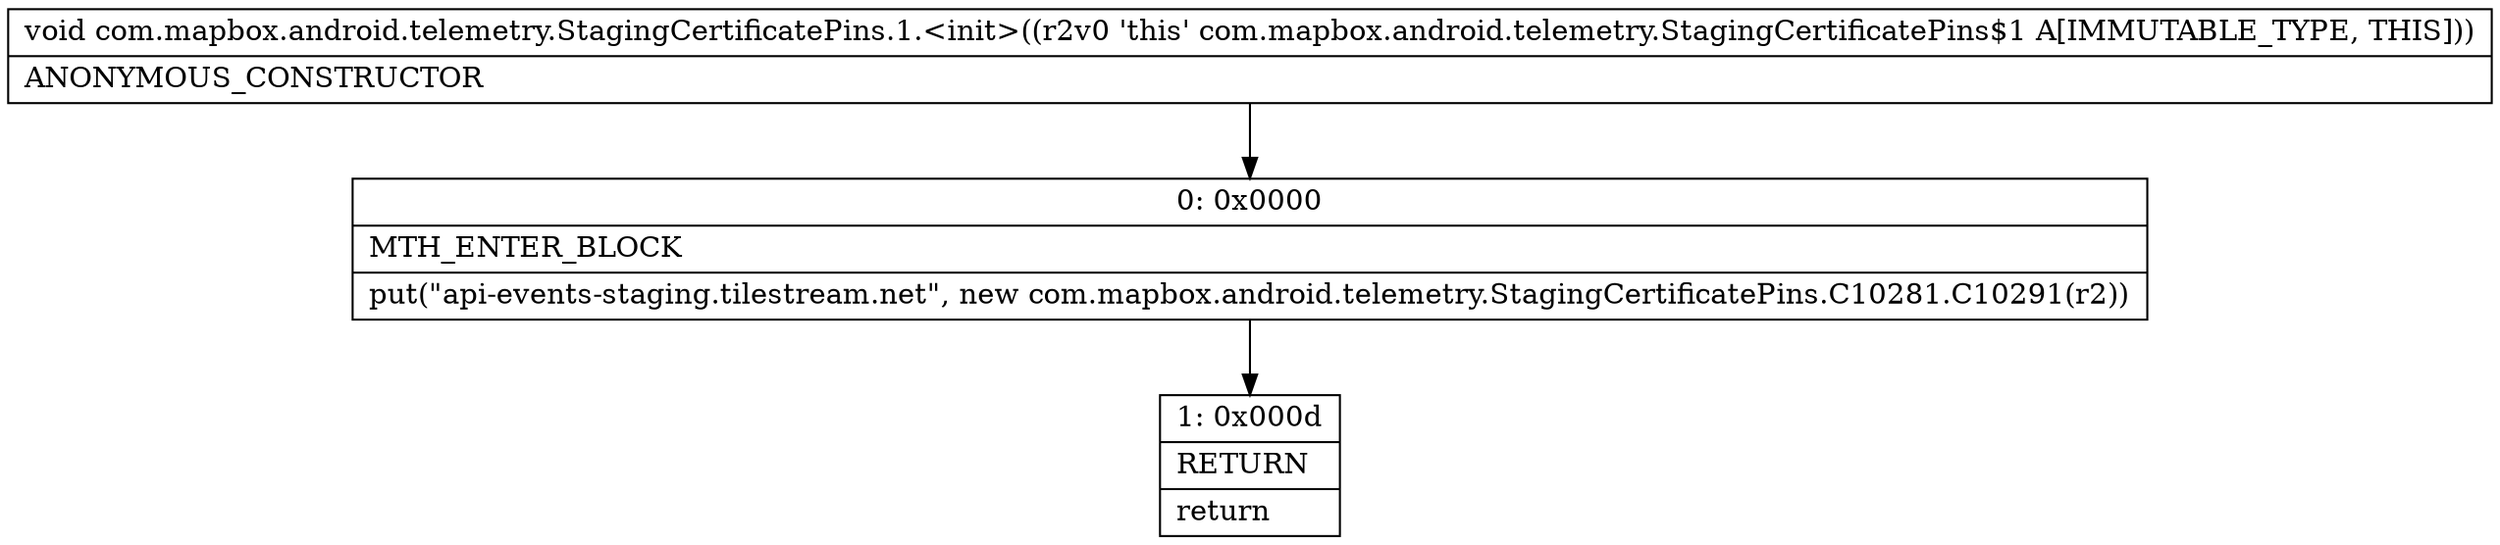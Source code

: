 digraph "CFG forcom.mapbox.android.telemetry.StagingCertificatePins.1.\<init\>()V" {
Node_0 [shape=record,label="{0\:\ 0x0000|MTH_ENTER_BLOCK\l|put(\"api\-events\-staging.tilestream.net\", new com.mapbox.android.telemetry.StagingCertificatePins.C10281.C10291(r2))\l}"];
Node_1 [shape=record,label="{1\:\ 0x000d|RETURN\l|return\l}"];
MethodNode[shape=record,label="{void com.mapbox.android.telemetry.StagingCertificatePins.1.\<init\>((r2v0 'this' com.mapbox.android.telemetry.StagingCertificatePins$1 A[IMMUTABLE_TYPE, THIS]))  | ANONYMOUS_CONSTRUCTOR\l}"];
MethodNode -> Node_0;
Node_0 -> Node_1;
}

